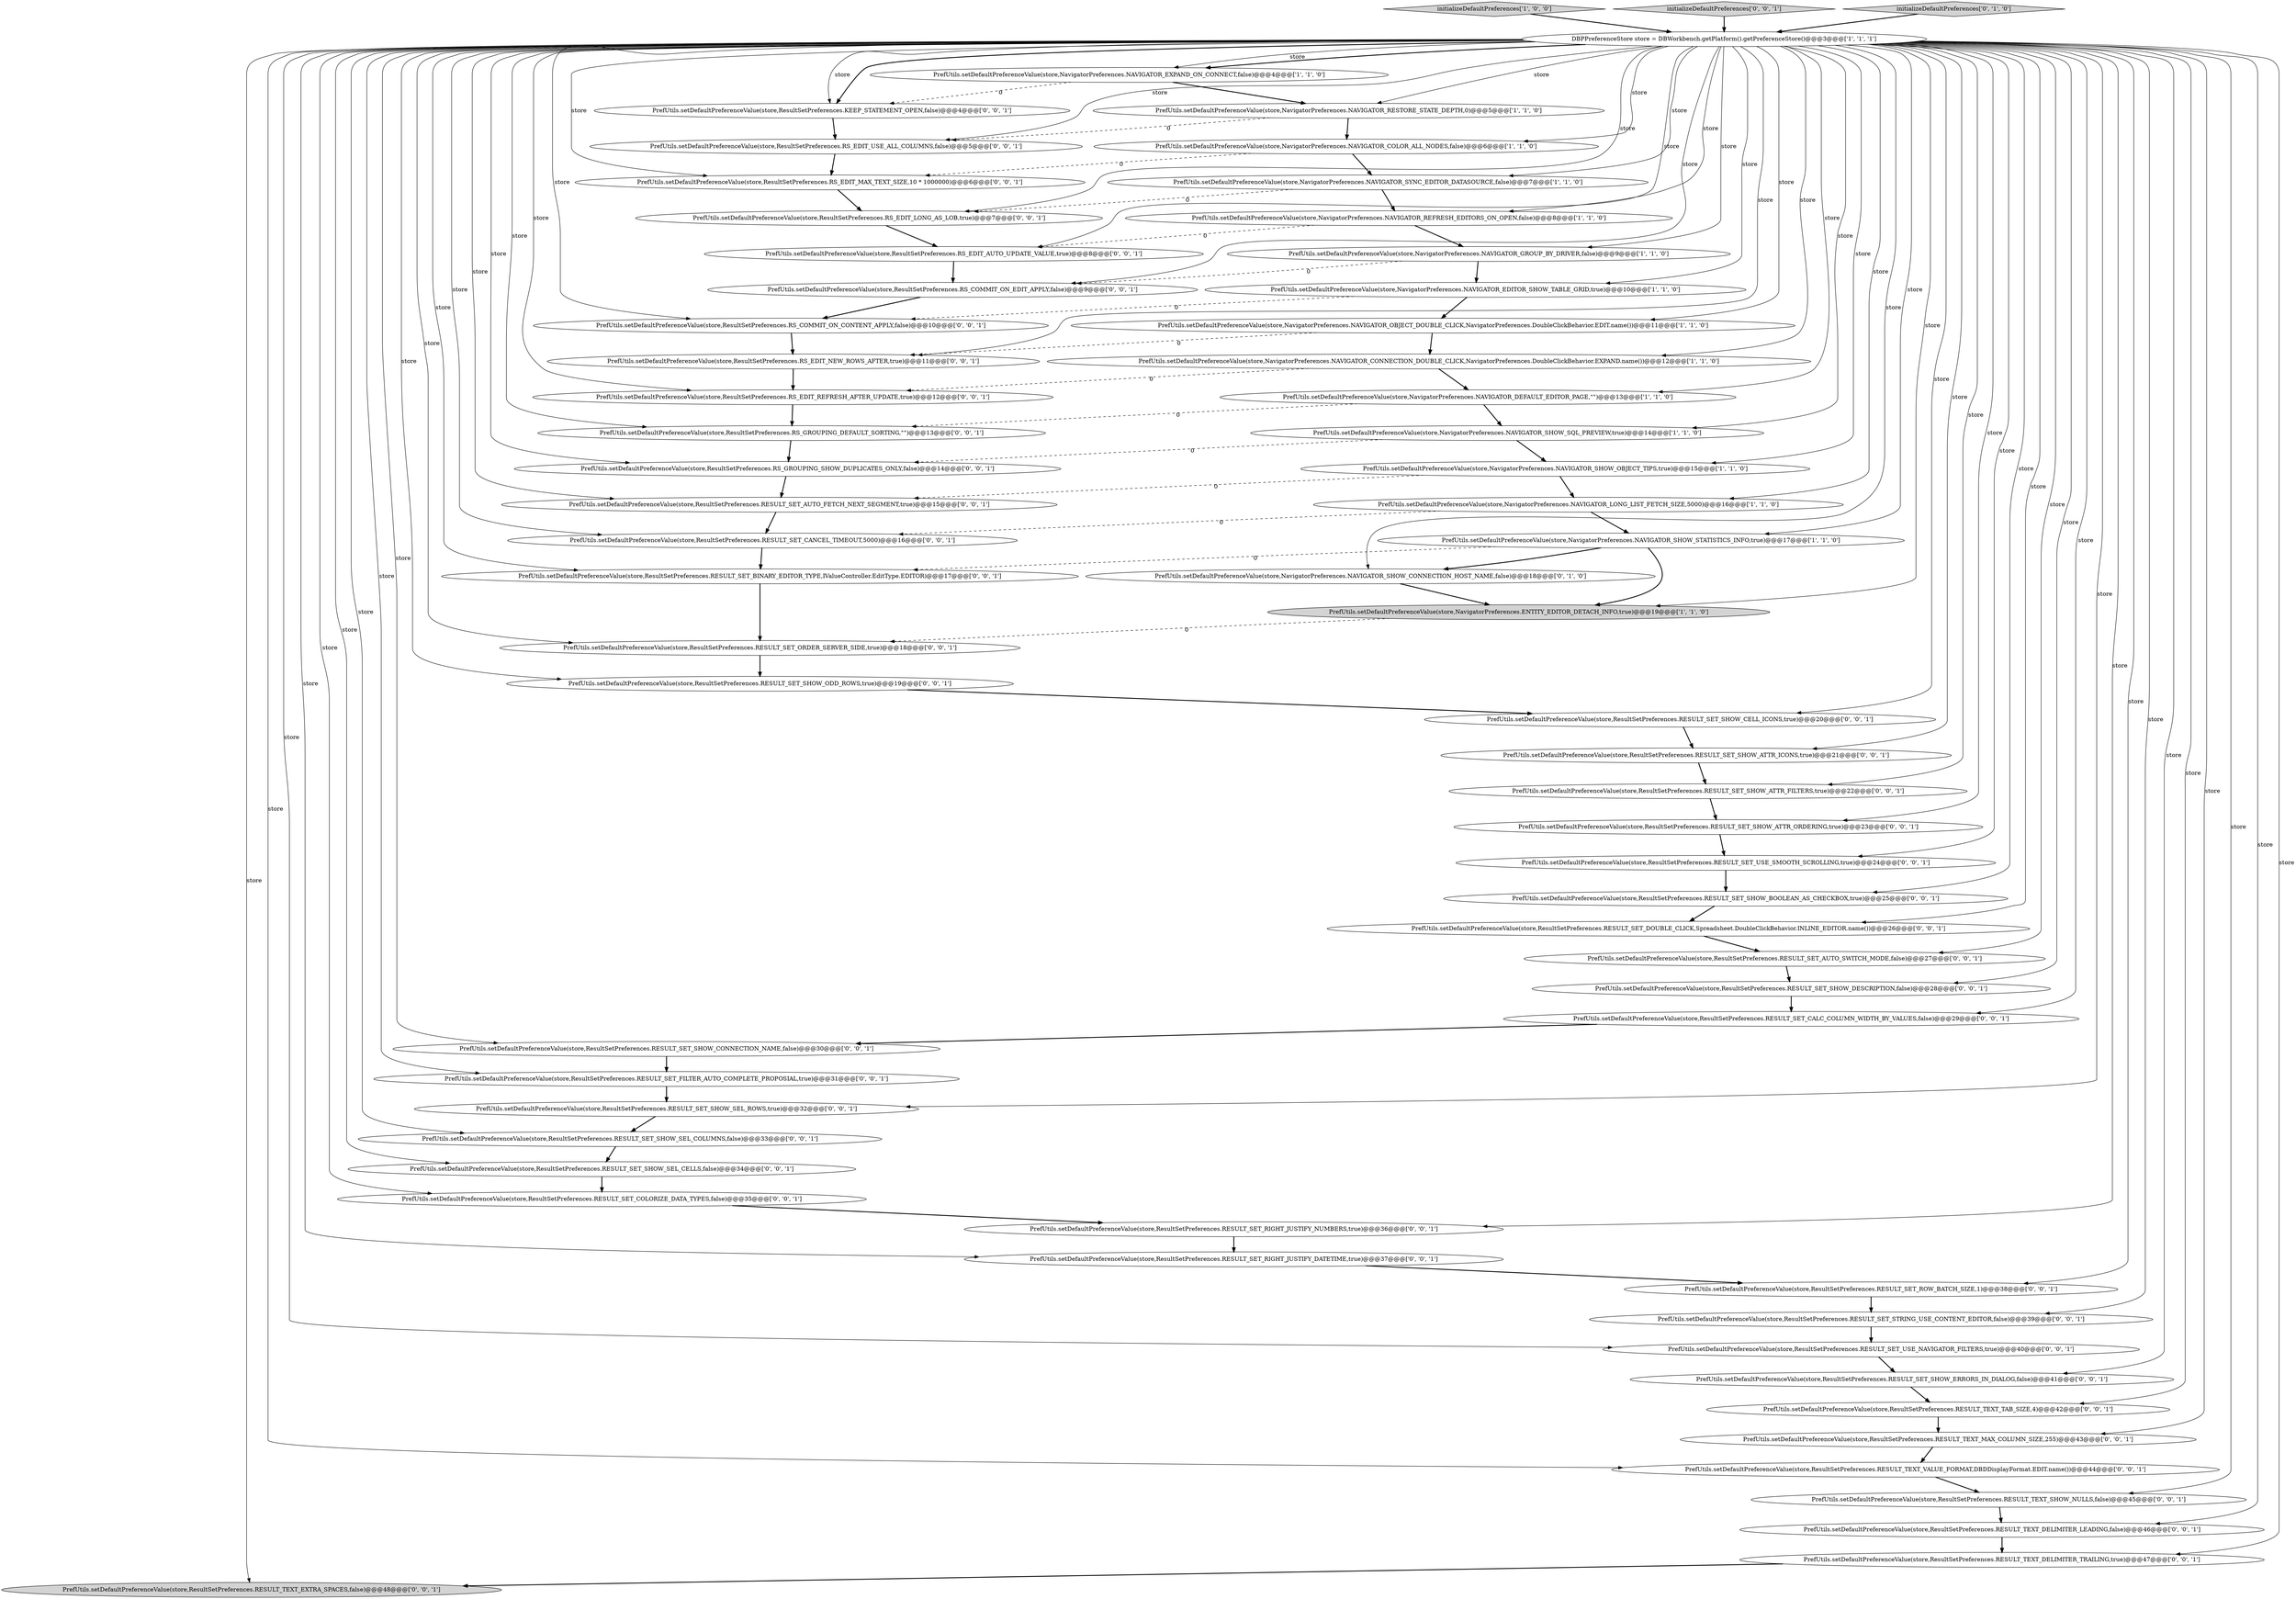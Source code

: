 digraph {
44 [style = filled, label = "PrefUtils.setDefaultPreferenceValue(store,ResultSetPreferences.RESULT_SET_STRING_USE_CONTENT_EDITOR,false)@@@39@@@['0', '0', '1']", fillcolor = white, shape = ellipse image = "AAA0AAABBB3BBB"];
31 [style = filled, label = "PrefUtils.setDefaultPreferenceValue(store,ResultSetPreferences.RESULT_SET_CALC_COLUMN_WIDTH_BY_VALUES,false)@@@29@@@['0', '0', '1']", fillcolor = white, shape = ellipse image = "AAA0AAABBB3BBB"];
24 [style = filled, label = "PrefUtils.setDefaultPreferenceValue(store,ResultSetPreferences.RS_EDIT_NEW_ROWS_AFTER,true)@@@11@@@['0', '0', '1']", fillcolor = white, shape = ellipse image = "AAA0AAABBB3BBB"];
32 [style = filled, label = "PrefUtils.setDefaultPreferenceValue(store,ResultSetPreferences.RS_EDIT_MAX_TEXT_SIZE,10 * 1000000)@@@6@@@['0', '0', '1']", fillcolor = white, shape = ellipse image = "AAA0AAABBB3BBB"];
58 [style = filled, label = "PrefUtils.setDefaultPreferenceValue(store,ResultSetPreferences.RESULT_TEXT_EXTRA_SPACES,false)@@@48@@@['0', '0', '1']", fillcolor = lightgray, shape = ellipse image = "AAA0AAABBB3BBB"];
25 [style = filled, label = "PrefUtils.setDefaultPreferenceValue(store,ResultSetPreferences.RESULT_SET_SHOW_CONNECTION_NAME,false)@@@30@@@['0', '0', '1']", fillcolor = white, shape = ellipse image = "AAA0AAABBB3BBB"];
38 [style = filled, label = "PrefUtils.setDefaultPreferenceValue(store,ResultSetPreferences.RESULT_SET_BINARY_EDITOR_TYPE,IValueController.EditType.EDITOR)@@@17@@@['0', '0', '1']", fillcolor = white, shape = ellipse image = "AAA0AAABBB3BBB"];
23 [style = filled, label = "PrefUtils.setDefaultPreferenceValue(store,ResultSetPreferences.RESULT_SET_AUTO_SWITCH_MODE,false)@@@27@@@['0', '0', '1']", fillcolor = white, shape = ellipse image = "AAA0AAABBB3BBB"];
16 [style = filled, label = "PrefUtils.setDefaultPreferenceValue(store,NavigatorPreferences.NAVIGATOR_RESTORE_STATE_DEPTH,0)@@@5@@@['1', '1', '0']", fillcolor = white, shape = ellipse image = "AAA0AAABBB1BBB"];
46 [style = filled, label = "PrefUtils.setDefaultPreferenceValue(store,ResultSetPreferences.RESULT_SET_SHOW_SEL_CELLS,false)@@@34@@@['0', '0', '1']", fillcolor = white, shape = ellipse image = "AAA0AAABBB3BBB"];
53 [style = filled, label = "PrefUtils.setDefaultPreferenceValue(store,ResultSetPreferences.RESULT_SET_SHOW_ATTR_FILTERS,true)@@@22@@@['0', '0', '1']", fillcolor = white, shape = ellipse image = "AAA0AAABBB3BBB"];
37 [style = filled, label = "PrefUtils.setDefaultPreferenceValue(store,ResultSetPreferences.RESULT_SET_FILTER_AUTO_COMPLETE_PROPOSIAL,true)@@@31@@@['0', '0', '1']", fillcolor = white, shape = ellipse image = "AAA0AAABBB3BBB"];
22 [style = filled, label = "PrefUtils.setDefaultPreferenceValue(store,ResultSetPreferences.RS_EDIT_REFRESH_AFTER_UPDATE,true)@@@12@@@['0', '0', '1']", fillcolor = white, shape = ellipse image = "AAA0AAABBB3BBB"];
42 [style = filled, label = "PrefUtils.setDefaultPreferenceValue(store,ResultSetPreferences.RESULT_SET_COLORIZE_DATA_TYPES,false)@@@35@@@['0', '0', '1']", fillcolor = white, shape = ellipse image = "AAA0AAABBB3BBB"];
2 [style = filled, label = "PrefUtils.setDefaultPreferenceValue(store,NavigatorPreferences.NAVIGATOR_GROUP_BY_DRIVER,false)@@@9@@@['1', '1', '0']", fillcolor = white, shape = ellipse image = "AAA0AAABBB1BBB"];
61 [style = filled, label = "PrefUtils.setDefaultPreferenceValue(store,ResultSetPreferences.RESULT_SET_SHOW_ODD_ROWS,true)@@@19@@@['0', '0', '1']", fillcolor = white, shape = ellipse image = "AAA0AAABBB3BBB"];
54 [style = filled, label = "PrefUtils.setDefaultPreferenceValue(store,ResultSetPreferences.RESULT_SET_USE_SMOOTH_SCROLLING,true)@@@24@@@['0', '0', '1']", fillcolor = white, shape = ellipse image = "AAA0AAABBB3BBB"];
33 [style = filled, label = "PrefUtils.setDefaultPreferenceValue(store,ResultSetPreferences.RS_COMMIT_ON_CONTENT_APPLY,false)@@@10@@@['0', '0', '1']", fillcolor = white, shape = ellipse image = "AAA0AAABBB3BBB"];
6 [style = filled, label = "PrefUtils.setDefaultPreferenceValue(store,NavigatorPreferences.NAVIGATOR_SHOW_OBJECT_TIPS,true)@@@15@@@['1', '1', '0']", fillcolor = white, shape = ellipse image = "AAA0AAABBB1BBB"];
27 [style = filled, label = "PrefUtils.setDefaultPreferenceValue(store,ResultSetPreferences.RESULT_SET_SHOW_SEL_ROWS,true)@@@32@@@['0', '0', '1']", fillcolor = white, shape = ellipse image = "AAA0AAABBB3BBB"];
43 [style = filled, label = "PrefUtils.setDefaultPreferenceValue(store,ResultSetPreferences.RESULT_SET_AUTO_FETCH_NEXT_SEGMENT,true)@@@15@@@['0', '0', '1']", fillcolor = white, shape = ellipse image = "AAA0AAABBB3BBB"];
50 [style = filled, label = "PrefUtils.setDefaultPreferenceValue(store,ResultSetPreferences.RESULT_SET_RIGHT_JUSTIFY_NUMBERS,true)@@@36@@@['0', '0', '1']", fillcolor = white, shape = ellipse image = "AAA0AAABBB3BBB"];
15 [style = filled, label = "PrefUtils.setDefaultPreferenceValue(store,NavigatorPreferences.NAVIGATOR_EXPAND_ON_CONNECT,false)@@@4@@@['1', '1', '0']", fillcolor = white, shape = ellipse image = "AAA0AAABBB1BBB"];
14 [style = filled, label = "PrefUtils.setDefaultPreferenceValue(store,NavigatorPreferences.NAVIGATOR_LONG_LIST_FETCH_SIZE,5000)@@@16@@@['1', '1', '0']", fillcolor = white, shape = ellipse image = "AAA0AAABBB1BBB"];
11 [style = filled, label = "initializeDefaultPreferences['1', '0', '0']", fillcolor = lightgray, shape = diamond image = "AAA0AAABBB1BBB"];
26 [style = filled, label = "PrefUtils.setDefaultPreferenceValue(store,ResultSetPreferences.RESULT_SET_SHOW_ATTR_ICONS,true)@@@21@@@['0', '0', '1']", fillcolor = white, shape = ellipse image = "AAA0AAABBB3BBB"];
41 [style = filled, label = "PrefUtils.setDefaultPreferenceValue(store,ResultSetPreferences.RS_GROUPING_DEFAULT_SORTING,\"\")@@@13@@@['0', '0', '1']", fillcolor = white, shape = ellipse image = "AAA0AAABBB3BBB"];
39 [style = filled, label = "PrefUtils.setDefaultPreferenceValue(store,ResultSetPreferences.RESULT_TEXT_VALUE_FORMAT,DBDDisplayFormat.EDIT.name())@@@44@@@['0', '0', '1']", fillcolor = white, shape = ellipse image = "AAA0AAABBB3BBB"];
0 [style = filled, label = "PrefUtils.setDefaultPreferenceValue(store,NavigatorPreferences.NAVIGATOR_REFRESH_EDITORS_ON_OPEN,false)@@@8@@@['1', '1', '0']", fillcolor = white, shape = ellipse image = "AAA0AAABBB1BBB"];
7 [style = filled, label = "PrefUtils.setDefaultPreferenceValue(store,NavigatorPreferences.NAVIGATOR_EDITOR_SHOW_TABLE_GRID,true)@@@10@@@['1', '1', '0']", fillcolor = white, shape = ellipse image = "AAA0AAABBB1BBB"];
49 [style = filled, label = "PrefUtils.setDefaultPreferenceValue(store,ResultSetPreferences.RS_GROUPING_SHOW_DUPLICATES_ONLY,false)@@@14@@@['0', '0', '1']", fillcolor = white, shape = ellipse image = "AAA0AAABBB3BBB"];
5 [style = filled, label = "PrefUtils.setDefaultPreferenceValue(store,NavigatorPreferences.NAVIGATOR_SHOW_STATISTICS_INFO,true)@@@17@@@['1', '1', '0']", fillcolor = white, shape = ellipse image = "AAA0AAABBB1BBB"];
3 [style = filled, label = "PrefUtils.setDefaultPreferenceValue(store,NavigatorPreferences.NAVIGATOR_SYNC_EDITOR_DATASOURCE,false)@@@7@@@['1', '1', '0']", fillcolor = white, shape = ellipse image = "AAA0AAABBB1BBB"];
47 [style = filled, label = "PrefUtils.setDefaultPreferenceValue(store,ResultSetPreferences.RESULT_SET_ROW_BATCH_SIZE,1)@@@38@@@['0', '0', '1']", fillcolor = white, shape = ellipse image = "AAA0AAABBB3BBB"];
51 [style = filled, label = "PrefUtils.setDefaultPreferenceValue(store,ResultSetPreferences.RESULT_SET_SHOW_CELL_ICONS,true)@@@20@@@['0', '0', '1']", fillcolor = white, shape = ellipse image = "AAA0AAABBB3BBB"];
45 [style = filled, label = "PrefUtils.setDefaultPreferenceValue(store,ResultSetPreferences.RESULT_SET_USE_NAVIGATOR_FILTERS,true)@@@40@@@['0', '0', '1']", fillcolor = white, shape = ellipse image = "AAA0AAABBB3BBB"];
1 [style = filled, label = "PrefUtils.setDefaultPreferenceValue(store,NavigatorPreferences.NAVIGATOR_CONNECTION_DOUBLE_CLICK,NavigatorPreferences.DoubleClickBehavior.EXPAND.name())@@@12@@@['1', '1', '0']", fillcolor = white, shape = ellipse image = "AAA0AAABBB1BBB"];
57 [style = filled, label = "PrefUtils.setDefaultPreferenceValue(store,ResultSetPreferences.RESULT_SET_CANCEL_TIMEOUT,5000)@@@16@@@['0', '0', '1']", fillcolor = white, shape = ellipse image = "AAA0AAABBB3BBB"];
8 [style = filled, label = "PrefUtils.setDefaultPreferenceValue(store,NavigatorPreferences.NAVIGATOR_SHOW_SQL_PREVIEW,true)@@@14@@@['1', '1', '0']", fillcolor = white, shape = ellipse image = "AAA0AAABBB1BBB"];
52 [style = filled, label = "PrefUtils.setDefaultPreferenceValue(store,ResultSetPreferences.RESULT_TEXT_DELIMITER_TRAILING,true)@@@47@@@['0', '0', '1']", fillcolor = white, shape = ellipse image = "AAA0AAABBB3BBB"];
60 [style = filled, label = "initializeDefaultPreferences['0', '0', '1']", fillcolor = lightgray, shape = diamond image = "AAA0AAABBB3BBB"];
29 [style = filled, label = "PrefUtils.setDefaultPreferenceValue(store,ResultSetPreferences.RS_EDIT_AUTO_UPDATE_VALUE,true)@@@8@@@['0', '0', '1']", fillcolor = white, shape = ellipse image = "AAA0AAABBB3BBB"];
17 [style = filled, label = "initializeDefaultPreferences['0', '1', '0']", fillcolor = lightgray, shape = diamond image = "AAA0AAABBB2BBB"];
9 [style = filled, label = "PrefUtils.setDefaultPreferenceValue(store,NavigatorPreferences.ENTITY_EDITOR_DETACH_INFO,true)@@@19@@@['1', '1', '0']", fillcolor = lightgray, shape = ellipse image = "AAA0AAABBB1BBB"];
63 [style = filled, label = "PrefUtils.setDefaultPreferenceValue(store,ResultSetPreferences.RESULT_SET_SHOW_ATTR_ORDERING,true)@@@23@@@['0', '0', '1']", fillcolor = white, shape = ellipse image = "AAA0AAABBB3BBB"];
13 [style = filled, label = "DBPPreferenceStore store = DBWorkbench.getPlatform().getPreferenceStore()@@@3@@@['1', '1', '1']", fillcolor = white, shape = ellipse image = "AAA0AAABBB1BBB"];
36 [style = filled, label = "PrefUtils.setDefaultPreferenceValue(store,ResultSetPreferences.RESULT_SET_RIGHT_JUSTIFY_DATETIME,true)@@@37@@@['0', '0', '1']", fillcolor = white, shape = ellipse image = "AAA0AAABBB3BBB"];
19 [style = filled, label = "PrefUtils.setDefaultPreferenceValue(store,ResultSetPreferences.RESULT_TEXT_DELIMITER_LEADING,false)@@@46@@@['0', '0', '1']", fillcolor = white, shape = ellipse image = "AAA0AAABBB3BBB"];
30 [style = filled, label = "PrefUtils.setDefaultPreferenceValue(store,ResultSetPreferences.RESULT_SET_SHOW_ERRORS_IN_DIALOG,false)@@@41@@@['0', '0', '1']", fillcolor = white, shape = ellipse image = "AAA0AAABBB3BBB"];
59 [style = filled, label = "PrefUtils.setDefaultPreferenceValue(store,ResultSetPreferences.RESULT_SET_ORDER_SERVER_SIDE,true)@@@18@@@['0', '0', '1']", fillcolor = white, shape = ellipse image = "AAA0AAABBB3BBB"];
34 [style = filled, label = "PrefUtils.setDefaultPreferenceValue(store,ResultSetPreferences.RS_COMMIT_ON_EDIT_APPLY,false)@@@9@@@['0', '0', '1']", fillcolor = white, shape = ellipse image = "AAA0AAABBB3BBB"];
55 [style = filled, label = "PrefUtils.setDefaultPreferenceValue(store,ResultSetPreferences.RESULT_SET_SHOW_DESCRIPTION,false)@@@28@@@['0', '0', '1']", fillcolor = white, shape = ellipse image = "AAA0AAABBB3BBB"];
64 [style = filled, label = "PrefUtils.setDefaultPreferenceValue(store,ResultSetPreferences.RESULT_TEXT_TAB_SIZE,4)@@@42@@@['0', '0', '1']", fillcolor = white, shape = ellipse image = "AAA0AAABBB3BBB"];
10 [style = filled, label = "PrefUtils.setDefaultPreferenceValue(store,NavigatorPreferences.NAVIGATOR_DEFAULT_EDITOR_PAGE,\"\")@@@13@@@['1', '1', '0']", fillcolor = white, shape = ellipse image = "AAA0AAABBB1BBB"];
35 [style = filled, label = "PrefUtils.setDefaultPreferenceValue(store,ResultSetPreferences.RESULT_TEXT_MAX_COLUMN_SIZE,255)@@@43@@@['0', '0', '1']", fillcolor = white, shape = ellipse image = "AAA0AAABBB3BBB"];
56 [style = filled, label = "PrefUtils.setDefaultPreferenceValue(store,ResultSetPreferences.RESULT_SET_DOUBLE_CLICK,Spreadsheet.DoubleClickBehavior.INLINE_EDITOR.name())@@@26@@@['0', '0', '1']", fillcolor = white, shape = ellipse image = "AAA0AAABBB3BBB"];
62 [style = filled, label = "PrefUtils.setDefaultPreferenceValue(store,ResultSetPreferences.RESULT_TEXT_SHOW_NULLS,false)@@@45@@@['0', '0', '1']", fillcolor = white, shape = ellipse image = "AAA0AAABBB3BBB"];
4 [style = filled, label = "PrefUtils.setDefaultPreferenceValue(store,NavigatorPreferences.NAVIGATOR_OBJECT_DOUBLE_CLICK,NavigatorPreferences.DoubleClickBehavior.EDIT.name())@@@11@@@['1', '1', '0']", fillcolor = white, shape = ellipse image = "AAA0AAABBB1BBB"];
20 [style = filled, label = "PrefUtils.setDefaultPreferenceValue(store,ResultSetPreferences.KEEP_STATEMENT_OPEN,false)@@@4@@@['0', '0', '1']", fillcolor = white, shape = ellipse image = "AAA0AAABBB3BBB"];
21 [style = filled, label = "PrefUtils.setDefaultPreferenceValue(store,ResultSetPreferences.RS_EDIT_LONG_AS_LOB,true)@@@7@@@['0', '0', '1']", fillcolor = white, shape = ellipse image = "AAA0AAABBB3BBB"];
12 [style = filled, label = "PrefUtils.setDefaultPreferenceValue(store,NavigatorPreferences.NAVIGATOR_COLOR_ALL_NODES,false)@@@6@@@['1', '1', '0']", fillcolor = white, shape = ellipse image = "AAA0AAABBB1BBB"];
48 [style = filled, label = "PrefUtils.setDefaultPreferenceValue(store,ResultSetPreferences.RESULT_SET_SHOW_BOOLEAN_AS_CHECKBOX,true)@@@25@@@['0', '0', '1']", fillcolor = white, shape = ellipse image = "AAA0AAABBB3BBB"];
40 [style = filled, label = "PrefUtils.setDefaultPreferenceValue(store,ResultSetPreferences.RS_EDIT_USE_ALL_COLUMNS,false)@@@5@@@['0', '0', '1']", fillcolor = white, shape = ellipse image = "AAA0AAABBB3BBB"];
28 [style = filled, label = "PrefUtils.setDefaultPreferenceValue(store,ResultSetPreferences.RESULT_SET_SHOW_SEL_COLUMNS,false)@@@33@@@['0', '0', '1']", fillcolor = white, shape = ellipse image = "AAA0AAABBB3BBB"];
18 [style = filled, label = "PrefUtils.setDefaultPreferenceValue(store,NavigatorPreferences.NAVIGATOR_SHOW_CONNECTION_HOST_NAME,false)@@@18@@@['0', '1', '0']", fillcolor = white, shape = ellipse image = "AAA1AAABBB2BBB"];
13->25 [style = solid, label="store"];
59->61 [style = bold, label=""];
13->48 [style = solid, label="store"];
13->64 [style = solid, label="store"];
13->50 [style = solid, label="store"];
13->57 [style = solid, label="store"];
60->13 [style = bold, label=""];
1->22 [style = dashed, label="0"];
13->58 [style = solid, label="store"];
13->28 [style = solid, label="store"];
3->21 [style = dashed, label="0"];
42->50 [style = bold, label=""];
16->12 [style = bold, label=""];
48->56 [style = bold, label=""];
57->38 [style = bold, label=""];
17->13 [style = bold, label=""];
36->47 [style = bold, label=""];
15->16 [style = bold, label=""];
13->8 [style = solid, label="store"];
41->49 [style = bold, label=""];
5->18 [style = bold, label=""];
13->20 [style = bold, label=""];
25->37 [style = bold, label=""];
33->24 [style = bold, label=""];
12->32 [style = dashed, label="0"];
7->33 [style = dashed, label="0"];
43->57 [style = bold, label=""];
13->19 [style = solid, label="store"];
4->24 [style = dashed, label="0"];
13->47 [style = solid, label="store"];
13->22 [style = solid, label="store"];
14->5 [style = bold, label=""];
40->32 [style = bold, label=""];
14->57 [style = dashed, label="0"];
8->49 [style = dashed, label="0"];
13->34 [style = solid, label="store"];
1->10 [style = bold, label=""];
27->28 [style = bold, label=""];
0->29 [style = dashed, label="0"];
6->43 [style = dashed, label="0"];
52->58 [style = bold, label=""];
13->9 [style = solid, label="store"];
22->41 [style = bold, label=""];
13->62 [style = solid, label="store"];
13->44 [style = solid, label="store"];
13->61 [style = solid, label="store"];
49->43 [style = bold, label=""];
4->1 [style = bold, label=""];
13->51 [style = solid, label="store"];
6->14 [style = bold, label=""];
13->53 [style = solid, label="store"];
10->41 [style = dashed, label="0"];
5->38 [style = dashed, label="0"];
13->40 [style = solid, label="store"];
63->54 [style = bold, label=""];
11->13 [style = bold, label=""];
13->5 [style = solid, label="store"];
13->0 [style = solid, label="store"];
55->31 [style = bold, label=""];
38->59 [style = bold, label=""];
13->29 [style = solid, label="store"];
31->25 [style = bold, label=""];
13->21 [style = solid, label="store"];
61->51 [style = bold, label=""];
50->36 [style = bold, label=""];
13->45 [style = solid, label="store"];
13->15 [style = bold, label=""];
13->46 [style = solid, label="store"];
64->35 [style = bold, label=""];
2->7 [style = bold, label=""];
53->63 [style = bold, label=""];
13->41 [style = solid, label="store"];
13->27 [style = solid, label="store"];
13->6 [style = solid, label="store"];
45->30 [style = bold, label=""];
10->8 [style = bold, label=""];
13->12 [style = solid, label="store"];
34->33 [style = bold, label=""];
8->6 [style = bold, label=""];
13->33 [style = solid, label="store"];
13->24 [style = solid, label="store"];
13->23 [style = solid, label="store"];
13->54 [style = solid, label="store"];
18->9 [style = bold, label=""];
13->10 [style = solid, label="store"];
26->53 [style = bold, label=""];
12->3 [style = bold, label=""];
19->52 [style = bold, label=""];
13->30 [style = solid, label="store"];
39->62 [style = bold, label=""];
30->64 [style = bold, label=""];
13->4 [style = solid, label="store"];
13->1 [style = solid, label="store"];
13->3 [style = solid, label="store"];
13->63 [style = solid, label="store"];
51->26 [style = bold, label=""];
47->44 [style = bold, label=""];
13->14 [style = solid, label="store"];
13->55 [style = solid, label="store"];
13->49 [style = solid, label="store"];
13->38 [style = solid, label="store"];
13->59 [style = solid, label="store"];
62->19 [style = bold, label=""];
13->18 [style = solid, label="store"];
13->42 [style = solid, label="store"];
13->52 [style = solid, label="store"];
13->16 [style = solid, label="store"];
37->27 [style = bold, label=""];
13->32 [style = solid, label="store"];
44->45 [style = bold, label=""];
13->31 [style = solid, label="store"];
16->40 [style = dashed, label="0"];
13->26 [style = solid, label="store"];
5->9 [style = bold, label=""];
46->42 [style = bold, label=""];
13->36 [style = solid, label="store"];
35->39 [style = bold, label=""];
21->29 [style = bold, label=""];
32->21 [style = bold, label=""];
24->22 [style = bold, label=""];
15->20 [style = dashed, label="0"];
2->34 [style = dashed, label="0"];
29->34 [style = bold, label=""];
13->2 [style = solid, label="store"];
13->35 [style = solid, label="store"];
13->39 [style = solid, label="store"];
13->43 [style = solid, label="store"];
13->37 [style = solid, label="store"];
28->46 [style = bold, label=""];
7->4 [style = bold, label=""];
3->0 [style = bold, label=""];
54->48 [style = bold, label=""];
56->23 [style = bold, label=""];
13->15 [style = solid, label="store"];
13->20 [style = solid, label="store"];
0->2 [style = bold, label=""];
9->59 [style = dashed, label="0"];
23->55 [style = bold, label=""];
20->40 [style = bold, label=""];
13->7 [style = solid, label="store"];
13->56 [style = solid, label="store"];
}
